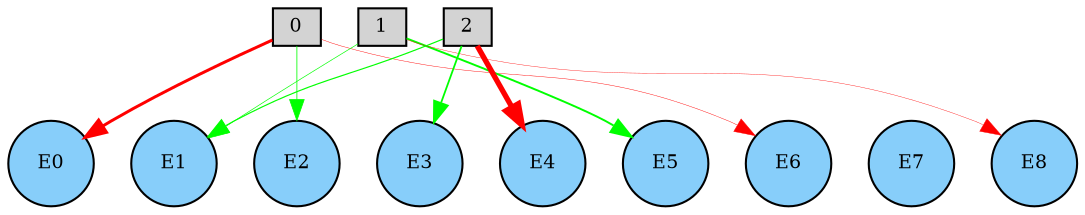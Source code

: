 digraph {
	node [fontsize=9 height=0.2 shape=circle width=0.2]
	subgraph inputs {
		node [shape=box style=filled]
		rank=source
		0 [fillcolor=lightgray]
		1 [fillcolor=lightgray]
		0 -> 1 [style=invis]
		2 [fillcolor=lightgray]
		1 -> 2 [style=invis]
	}
	subgraph outputs {
		node [style=filled]
		rank=sink
		E0 [fillcolor=lightskyblue fontsize=9 height=0.2 shape=circle width=0.2]
		E1 [fillcolor=lightskyblue fontsize=9 height=0.2 shape=circle width=0.2]
		E0 -> E1 [style=invis]
		E2 [fillcolor=lightskyblue fontsize=9 height=0.2 shape=circle width=0.2]
		E1 -> E2 [style=invis]
		E3 [fillcolor=lightskyblue fontsize=9 height=0.2 shape=circle width=0.2]
		E2 -> E3 [style=invis]
		E4 [fillcolor=lightskyblue fontsize=9 height=0.2 shape=circle width=0.2]
		E3 -> E4 [style=invis]
		E5 [fillcolor=lightskyblue fontsize=9 height=0.2 shape=circle width=0.2]
		E4 -> E5 [style=invis]
		E6 [fillcolor=lightskyblue fontsize=9 height=0.2 shape=circle width=0.2]
		E5 -> E6 [style=invis]
		E7 [fillcolor=lightskyblue fontsize=9 height=0.2 shape=circle width=0.2]
		E6 -> E7 [style=invis]
		E8 [fillcolor=lightskyblue fontsize=9 height=0.2 shape=circle width=0.2]
		E7 -> E8 [style=invis]
	}
	0 -> E0 [color=red penwidth=1.4367896973784053 style=solid]
	1 -> E5 [color=green penwidth=0.9279973150574516 style=solid]
	2 -> E4 [color=red penwidth=2.576060721625652 style=solid]
	2 -> E3 [color=green penwidth=0.8518368341739879 style=solid]
	0 -> E2 [color=green penwidth=0.38474204937200307 style=solid]
	2 -> E1 [color=green penwidth=0.5597223539759877 style=solid]
	1 -> E8 [color=red penwidth=0.1781148944526938 style=solid]
	0 -> E6 [color=red penwidth=0.2053534365192925 style=solid]
	1 -> E1 [color=green penwidth=0.3116393459886977 style=solid]
}
